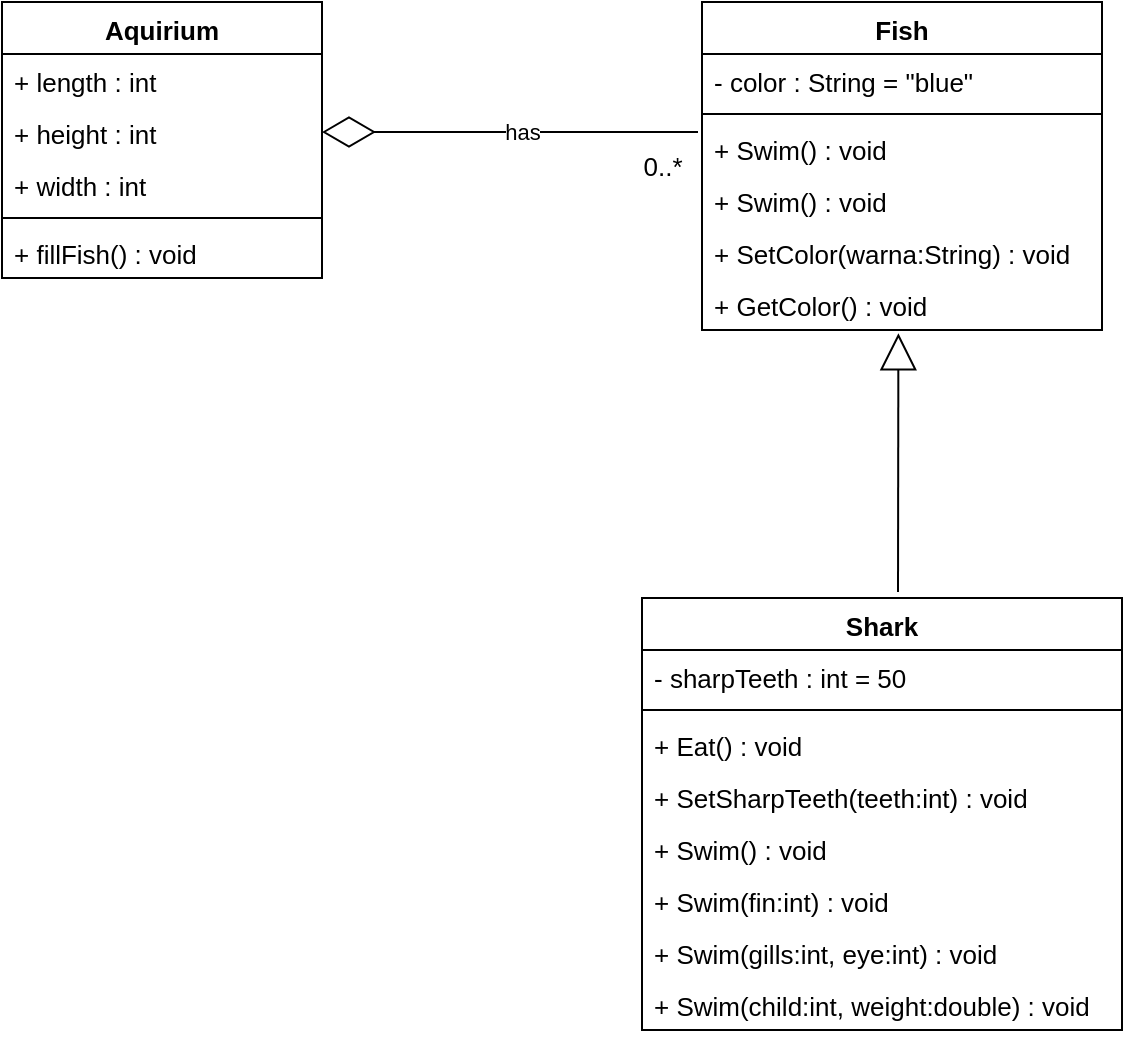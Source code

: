 <mxfile version="13.8.0" type="github">
  <diagram id="C5RBs43oDa-KdzZeNtuy" name="Page-1">
    <mxGraphModel dx="1038" dy="508" grid="1" gridSize="10" guides="1" tooltips="1" connect="1" arrows="1" fold="1" page="1" pageScale="1" pageWidth="827" pageHeight="1169" math="0" shadow="0">
      <root>
        <mxCell id="WIyWlLk6GJQsqaUBKTNV-0" />
        <mxCell id="WIyWlLk6GJQsqaUBKTNV-1" parent="WIyWlLk6GJQsqaUBKTNV-0" />
        <mxCell id="VK9FvAIM1fZgGF31QJFU-1" value="" style="endArrow=block;endSize=16;endFill=0;html=1;entryX=0.491;entryY=1.062;entryDx=0;entryDy=0;entryPerimeter=0;jumpSize=10;fontSize=13;" parent="WIyWlLk6GJQsqaUBKTNV-1" target="KTgMc5yMYtbDJg1oBEO--27" edge="1">
          <mxGeometry width="160" relative="1" as="geometry">
            <mxPoint x="578" y="385" as="sourcePoint" />
            <mxPoint x="574.62" y="229.328" as="targetPoint" />
          </mxGeometry>
        </mxCell>
        <mxCell id="KTgMc5yMYtbDJg1oBEO--20" value="Fish" style="swimlane;fontStyle=1;align=center;verticalAlign=top;childLayout=stackLayout;horizontal=1;startSize=26;horizontalStack=0;resizeParent=1;resizeParentMax=0;resizeLast=0;collapsible=1;marginBottom=0;fontSize=13;" parent="WIyWlLk6GJQsqaUBKTNV-1" vertex="1">
          <mxGeometry x="480" y="90" width="200" height="164" as="geometry" />
        </mxCell>
        <mxCell id="KTgMc5yMYtbDJg1oBEO--21" value="- color : String = &quot;blue&quot;" style="text;strokeColor=none;fillColor=none;align=left;verticalAlign=top;spacingLeft=4;spacingRight=4;overflow=hidden;rotatable=0;points=[[0,0.5],[1,0.5]];portConstraint=eastwest;fontSize=13;" parent="KTgMc5yMYtbDJg1oBEO--20" vertex="1">
          <mxGeometry y="26" width="200" height="26" as="geometry" />
        </mxCell>
        <mxCell id="KTgMc5yMYtbDJg1oBEO--24" value="" style="line;strokeWidth=1;fillColor=none;align=left;verticalAlign=middle;spacingTop=-1;spacingLeft=3;spacingRight=3;rotatable=0;labelPosition=right;points=[];portConstraint=eastwest;fontSize=13;" parent="KTgMc5yMYtbDJg1oBEO--20" vertex="1">
          <mxGeometry y="52" width="200" height="8" as="geometry" />
        </mxCell>
        <mxCell id="rr4OU5BFOP0lC0VncMq_-12" value="+ Swim() : void" style="text;strokeColor=none;fillColor=none;align=left;verticalAlign=top;spacingLeft=4;spacingRight=4;overflow=hidden;rotatable=0;points=[[0,0.5],[1,0.5]];portConstraint=eastwest;fontSize=13;" parent="KTgMc5yMYtbDJg1oBEO--20" vertex="1">
          <mxGeometry y="60" width="200" height="26" as="geometry" />
        </mxCell>
        <mxCell id="KTgMc5yMYtbDJg1oBEO--25" value="+ Swim() : void" style="text;strokeColor=none;fillColor=none;align=left;verticalAlign=top;spacingLeft=4;spacingRight=4;overflow=hidden;rotatable=0;points=[[0,0.5],[1,0.5]];portConstraint=eastwest;fontSize=13;" parent="KTgMc5yMYtbDJg1oBEO--20" vertex="1">
          <mxGeometry y="86" width="200" height="26" as="geometry" />
        </mxCell>
        <mxCell id="KTgMc5yMYtbDJg1oBEO--26" value="+ SetColor(warna:String) : void" style="text;strokeColor=none;fillColor=none;align=left;verticalAlign=top;spacingLeft=4;spacingRight=4;overflow=hidden;rotatable=0;points=[[0,0.5],[1,0.5]];portConstraint=eastwest;fontSize=13;" parent="KTgMc5yMYtbDJg1oBEO--20" vertex="1">
          <mxGeometry y="112" width="200" height="26" as="geometry" />
        </mxCell>
        <mxCell id="KTgMc5yMYtbDJg1oBEO--27" value="+ GetColor() : void" style="text;strokeColor=none;fillColor=none;align=left;verticalAlign=top;spacingLeft=4;spacingRight=4;overflow=hidden;rotatable=0;points=[[0,0.5],[1,0.5]];portConstraint=eastwest;fontSize=13;" parent="KTgMc5yMYtbDJg1oBEO--20" vertex="1">
          <mxGeometry y="138" width="200" height="26" as="geometry" />
        </mxCell>
        <mxCell id="KTgMc5yMYtbDJg1oBEO--0" value="Aquirium" style="swimlane;fontStyle=1;align=center;verticalAlign=top;childLayout=stackLayout;horizontal=1;startSize=26;horizontalStack=0;resizeParent=1;resizeParentMax=0;resizeLast=0;collapsible=1;marginBottom=0;fontSize=13;" parent="WIyWlLk6GJQsqaUBKTNV-1" vertex="1">
          <mxGeometry x="130" y="90" width="160" height="138" as="geometry" />
        </mxCell>
        <mxCell id="KTgMc5yMYtbDJg1oBEO--1" value="+ length : int&#xa;" style="text;strokeColor=none;fillColor=none;align=left;verticalAlign=top;spacingLeft=4;spacingRight=4;overflow=hidden;rotatable=0;points=[[0,0.5],[1,0.5]];portConstraint=eastwest;fontSize=13;" parent="KTgMc5yMYtbDJg1oBEO--0" vertex="1">
          <mxGeometry y="26" width="160" height="26" as="geometry" />
        </mxCell>
        <mxCell id="KTgMc5yMYtbDJg1oBEO--18" value="+ height : int&#xa;" style="text;strokeColor=none;fillColor=none;align=left;verticalAlign=top;spacingLeft=4;spacingRight=4;overflow=hidden;rotatable=0;points=[[0,0.5],[1,0.5]];portConstraint=eastwest;fontSize=13;" parent="KTgMc5yMYtbDJg1oBEO--0" vertex="1">
          <mxGeometry y="52" width="160" height="26" as="geometry" />
        </mxCell>
        <mxCell id="KTgMc5yMYtbDJg1oBEO--19" value="+ width : int&#xa;" style="text;strokeColor=none;fillColor=none;align=left;verticalAlign=top;spacingLeft=4;spacingRight=4;overflow=hidden;rotatable=0;points=[[0,0.5],[1,0.5]];portConstraint=eastwest;fontSize=13;" parent="KTgMc5yMYtbDJg1oBEO--0" vertex="1">
          <mxGeometry y="78" width="160" height="26" as="geometry" />
        </mxCell>
        <mxCell id="KTgMc5yMYtbDJg1oBEO--8" value="" style="line;strokeWidth=1;fillColor=none;align=left;verticalAlign=middle;spacingTop=-1;spacingLeft=3;spacingRight=3;rotatable=0;labelPosition=right;points=[];portConstraint=eastwest;fontSize=13;" parent="KTgMc5yMYtbDJg1oBEO--0" vertex="1">
          <mxGeometry y="104" width="160" height="8" as="geometry" />
        </mxCell>
        <mxCell id="KTgMc5yMYtbDJg1oBEO--3" value="+ fillFish() : void" style="text;strokeColor=none;fillColor=none;align=left;verticalAlign=top;spacingLeft=4;spacingRight=4;overflow=hidden;rotatable=0;points=[[0,0.5],[1,0.5]];portConstraint=eastwest;fontSize=13;" parent="KTgMc5yMYtbDJg1oBEO--0" vertex="1">
          <mxGeometry y="112" width="160" height="26" as="geometry" />
        </mxCell>
        <mxCell id="rr4OU5BFOP0lC0VncMq_-13" value="0..*" style="text;html=1;align=center;verticalAlign=middle;resizable=0;points=[];autosize=1;fontSize=13;" parent="WIyWlLk6GJQsqaUBKTNV-1" vertex="1">
          <mxGeometry x="445" y="162" width="30" height="20" as="geometry" />
        </mxCell>
        <mxCell id="KTgMc5yMYtbDJg1oBEO--9" value="Shark" style="swimlane;fontStyle=1;align=center;verticalAlign=top;childLayout=stackLayout;horizontal=1;startSize=26;horizontalStack=0;resizeParent=1;resizeParentMax=0;resizeLast=0;collapsible=1;marginBottom=0;fontSize=13;" parent="WIyWlLk6GJQsqaUBKTNV-1" vertex="1">
          <mxGeometry x="450" y="388" width="240" height="216" as="geometry">
            <mxRectangle x="300" y="100" width="70" height="26" as="alternateBounds" />
          </mxGeometry>
        </mxCell>
        <mxCell id="KTgMc5yMYtbDJg1oBEO--10" value="- sharpTeeth : int = 50" style="text;strokeColor=none;fillColor=none;align=left;verticalAlign=top;spacingLeft=4;spacingRight=4;overflow=hidden;rotatable=0;points=[[0,0.5],[1,0.5]];portConstraint=eastwest;fontSize=13;" parent="KTgMc5yMYtbDJg1oBEO--9" vertex="1">
          <mxGeometry y="26" width="240" height="26" as="geometry" />
        </mxCell>
        <mxCell id="KTgMc5yMYtbDJg1oBEO--11" value="" style="line;strokeWidth=1;fillColor=none;align=left;verticalAlign=middle;spacingTop=-1;spacingLeft=3;spacingRight=3;rotatable=0;labelPosition=right;points=[];portConstraint=eastwest;fontSize=13;" parent="KTgMc5yMYtbDJg1oBEO--9" vertex="1">
          <mxGeometry y="52" width="240" height="8" as="geometry" />
        </mxCell>
        <mxCell id="KTgMc5yMYtbDJg1oBEO--12" value="+ Eat() : void" style="text;strokeColor=none;fillColor=none;align=left;verticalAlign=top;spacingLeft=4;spacingRight=4;overflow=hidden;rotatable=0;points=[[0,0.5],[1,0.5]];portConstraint=eastwest;fontSize=13;" parent="KTgMc5yMYtbDJg1oBEO--9" vertex="1">
          <mxGeometry y="60" width="240" height="26" as="geometry" />
        </mxCell>
        <mxCell id="KTgMc5yMYtbDJg1oBEO--13" value="+ SetSharpTeeth(teeth:int) : void" style="text;strokeColor=none;fillColor=none;align=left;verticalAlign=top;spacingLeft=4;spacingRight=4;overflow=hidden;rotatable=0;points=[[0,0.5],[1,0.5]];portConstraint=eastwest;fontSize=13;" parent="KTgMc5yMYtbDJg1oBEO--9" vertex="1">
          <mxGeometry y="86" width="240" height="26" as="geometry" />
        </mxCell>
        <mxCell id="KTgMc5yMYtbDJg1oBEO--14" value="+ Swim() : void" style="text;strokeColor=none;fillColor=none;align=left;verticalAlign=top;spacingLeft=4;spacingRight=4;overflow=hidden;rotatable=0;points=[[0,0.5],[1,0.5]];portConstraint=eastwest;fontSize=13;" parent="KTgMc5yMYtbDJg1oBEO--9" vertex="1">
          <mxGeometry y="112" width="240" height="26" as="geometry" />
        </mxCell>
        <mxCell id="KTgMc5yMYtbDJg1oBEO--15" value="+ Swim(fin:int) : void" style="text;strokeColor=none;fillColor=none;align=left;verticalAlign=top;spacingLeft=4;spacingRight=4;overflow=hidden;rotatable=0;points=[[0,0.5],[1,0.5]];portConstraint=eastwest;fontSize=13;" parent="KTgMc5yMYtbDJg1oBEO--9" vertex="1">
          <mxGeometry y="138" width="240" height="26" as="geometry" />
        </mxCell>
        <mxCell id="KTgMc5yMYtbDJg1oBEO--16" value="+ Swim(gills:int, eye:int) : void" style="text;strokeColor=none;fillColor=none;align=left;verticalAlign=top;spacingLeft=4;spacingRight=4;overflow=hidden;rotatable=0;points=[[0,0.5],[1,0.5]];portConstraint=eastwest;fontSize=13;" parent="KTgMc5yMYtbDJg1oBEO--9" vertex="1">
          <mxGeometry y="164" width="240" height="26" as="geometry" />
        </mxCell>
        <mxCell id="KTgMc5yMYtbDJg1oBEO--17" value="+ Swim(child:int, weight:double) : void" style="text;strokeColor=none;fillColor=none;align=left;verticalAlign=top;spacingLeft=4;spacingRight=4;overflow=hidden;rotatable=0;points=[[0,0.5],[1,0.5]];portConstraint=eastwest;fontSize=13;" parent="KTgMc5yMYtbDJg1oBEO--9" vertex="1">
          <mxGeometry y="190" width="240" height="26" as="geometry" />
        </mxCell>
        <mxCell id="dx8MfXUMdZNpLwkHYpDi-0" value="" style="endArrow=diamondThin;endFill=0;endSize=24;html=1;entryX=1;entryY=0.5;entryDx=0;entryDy=0;" edge="1" parent="WIyWlLk6GJQsqaUBKTNV-1" target="KTgMc5yMYtbDJg1oBEO--18">
          <mxGeometry width="160" relative="1" as="geometry">
            <mxPoint x="478" y="155" as="sourcePoint" />
            <mxPoint x="490" y="250" as="targetPoint" />
          </mxGeometry>
        </mxCell>
        <mxCell id="dx8MfXUMdZNpLwkHYpDi-1" value="has" style="edgeLabel;html=1;align=center;verticalAlign=middle;resizable=0;points=[];" vertex="1" connectable="0" parent="dx8MfXUMdZNpLwkHYpDi-0">
          <mxGeometry x="-0.126" y="1" relative="1" as="geometry">
            <mxPoint x="-6" y="-1" as="offset" />
          </mxGeometry>
        </mxCell>
      </root>
    </mxGraphModel>
  </diagram>
</mxfile>
